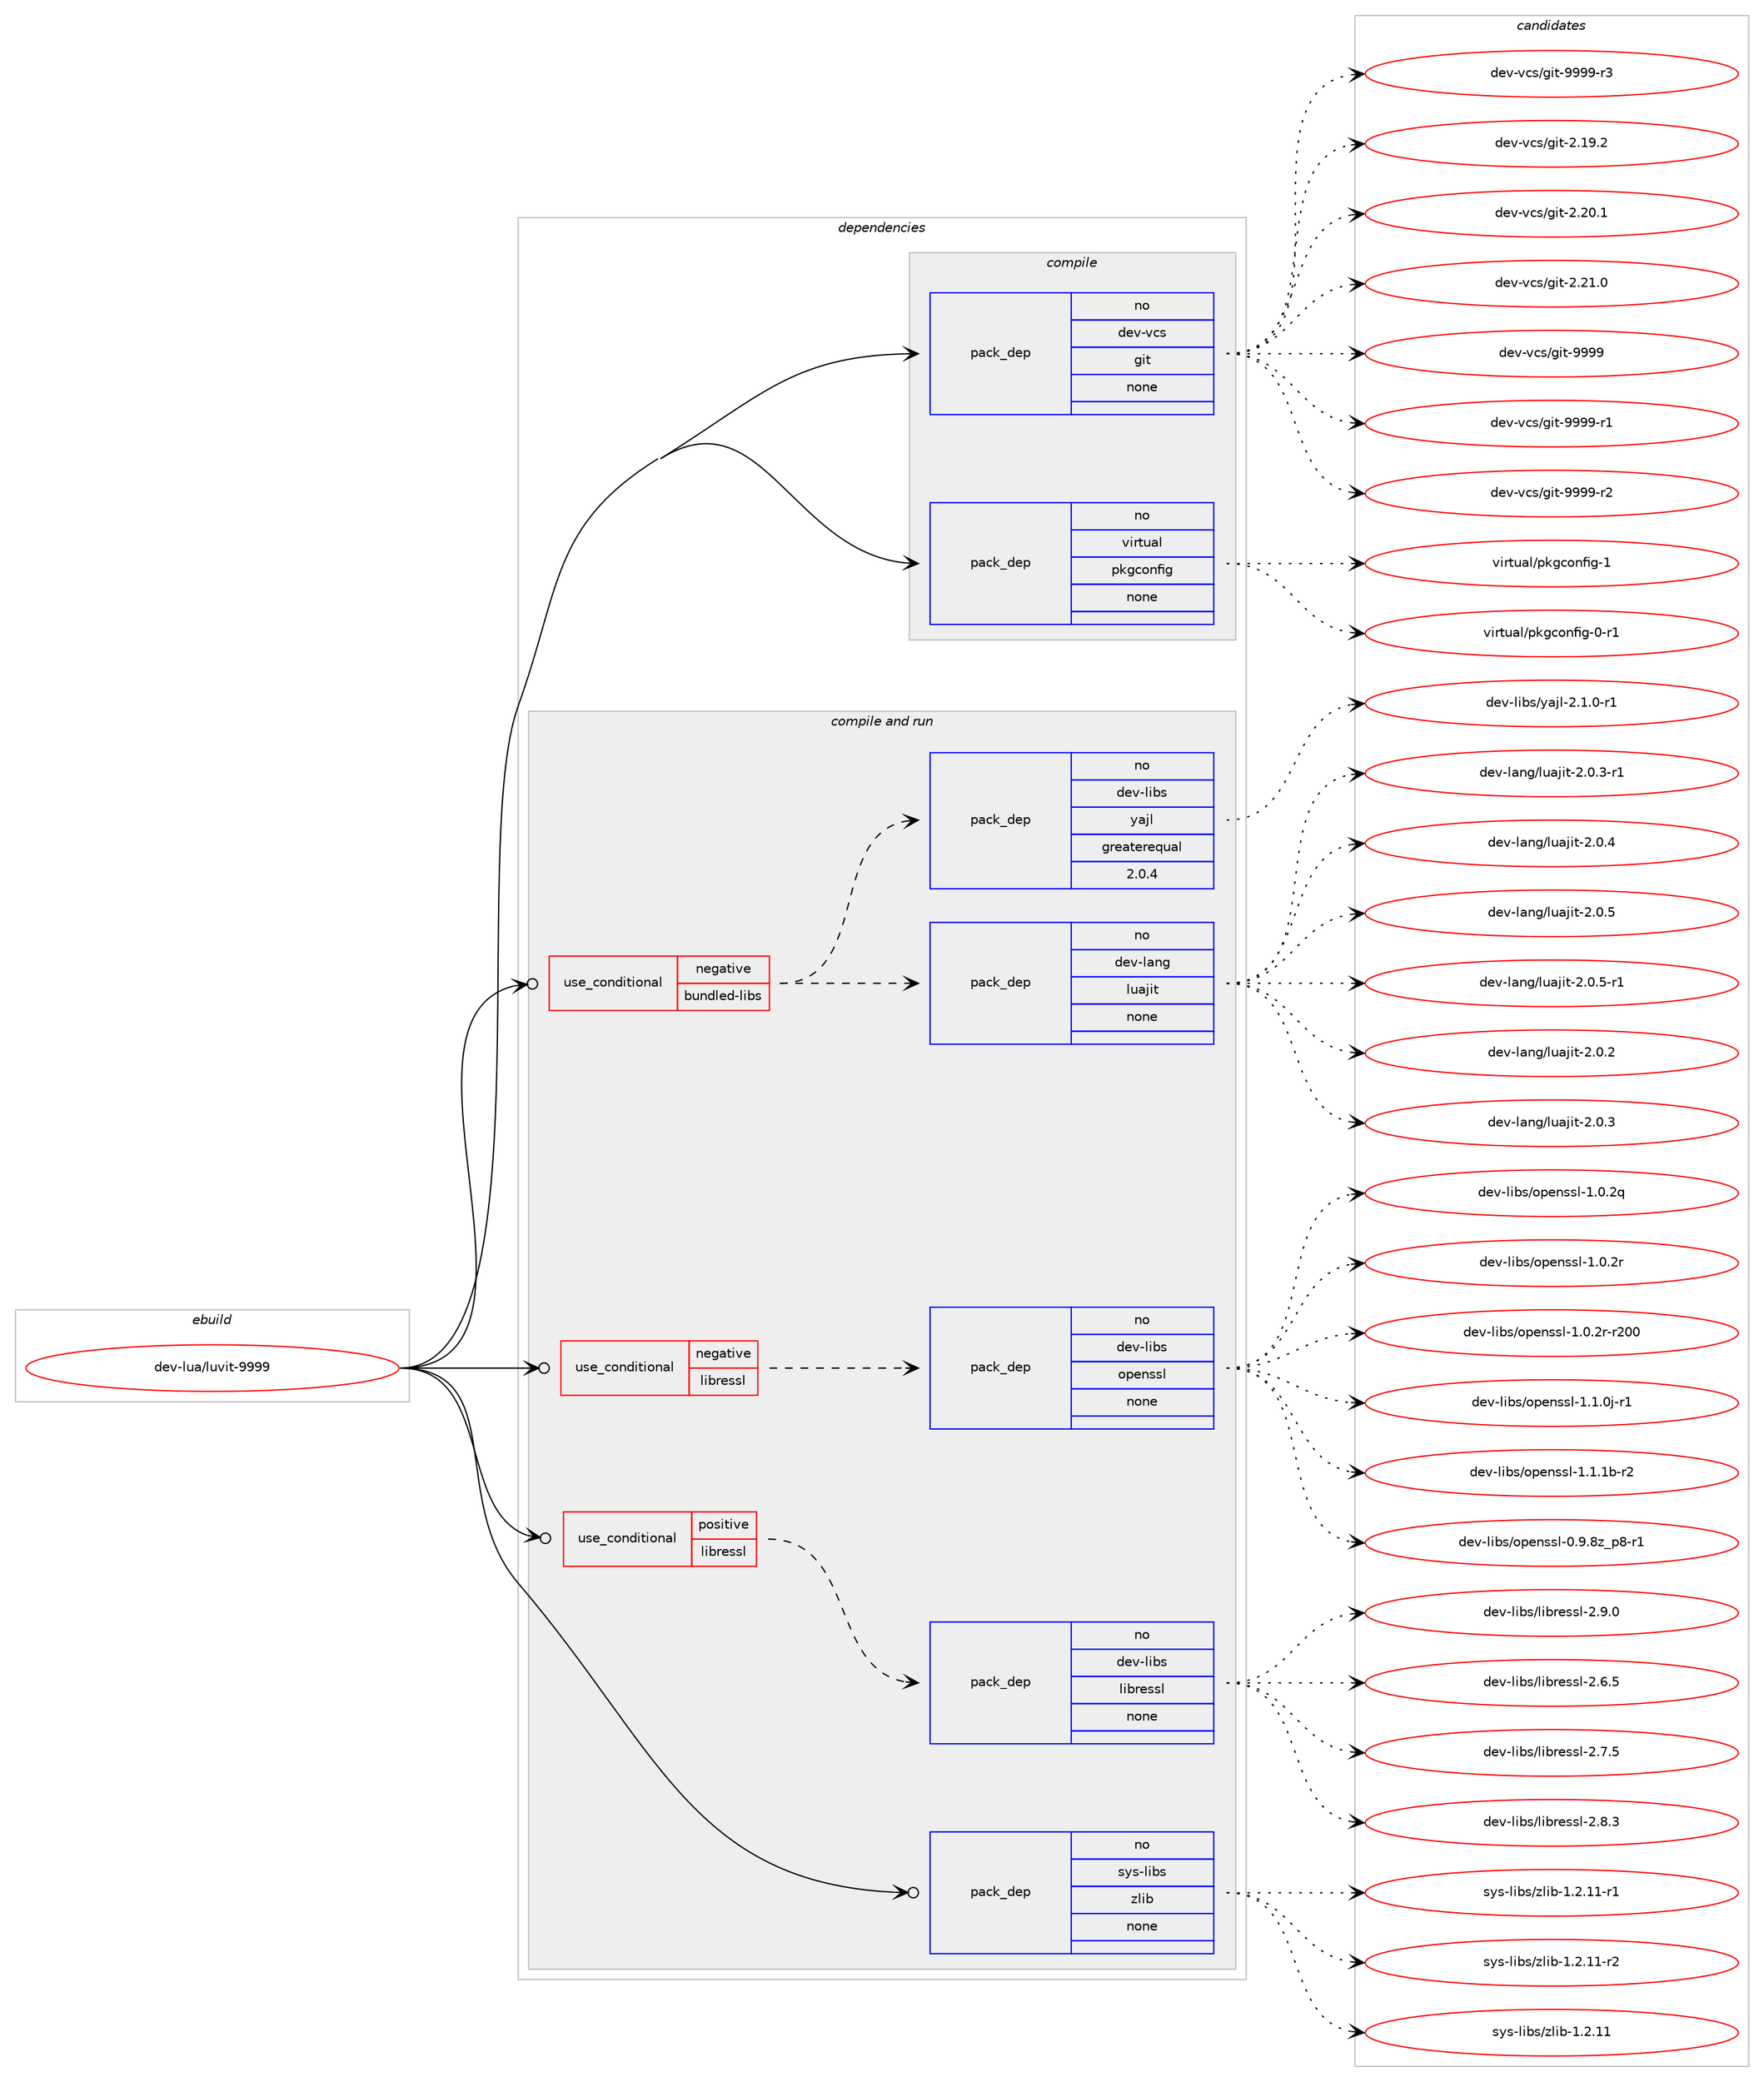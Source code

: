 digraph prolog {

# *************
# Graph options
# *************

newrank=true;
concentrate=true;
compound=true;
graph [rankdir=LR,fontname=Helvetica,fontsize=10,ranksep=1.5];#, ranksep=2.5, nodesep=0.2];
edge  [arrowhead=vee];
node  [fontname=Helvetica,fontsize=10];

# **********
# The ebuild
# **********

subgraph cluster_leftcol {
color=gray;
rank=same;
label=<<i>ebuild</i>>;
id [label="dev-lua/luvit-9999", color=red, width=4, href="../dev-lua/luvit-9999.svg"];
}

# ****************
# The dependencies
# ****************

subgraph cluster_midcol {
color=gray;
label=<<i>dependencies</i>>;
subgraph cluster_compile {
fillcolor="#eeeeee";
style=filled;
label=<<i>compile</i>>;
subgraph pack983402 {
dependency1373841 [label=<<TABLE BORDER="0" CELLBORDER="1" CELLSPACING="0" CELLPADDING="4" WIDTH="220"><TR><TD ROWSPAN="6" CELLPADDING="30">pack_dep</TD></TR><TR><TD WIDTH="110">no</TD></TR><TR><TD>dev-vcs</TD></TR><TR><TD>git</TD></TR><TR><TD>none</TD></TR><TR><TD></TD></TR></TABLE>>, shape=none, color=blue];
}
id:e -> dependency1373841:w [weight=20,style="solid",arrowhead="vee"];
subgraph pack983403 {
dependency1373842 [label=<<TABLE BORDER="0" CELLBORDER="1" CELLSPACING="0" CELLPADDING="4" WIDTH="220"><TR><TD ROWSPAN="6" CELLPADDING="30">pack_dep</TD></TR><TR><TD WIDTH="110">no</TD></TR><TR><TD>virtual</TD></TR><TR><TD>pkgconfig</TD></TR><TR><TD>none</TD></TR><TR><TD></TD></TR></TABLE>>, shape=none, color=blue];
}
id:e -> dependency1373842:w [weight=20,style="solid",arrowhead="vee"];
}
subgraph cluster_compileandrun {
fillcolor="#eeeeee";
style=filled;
label=<<i>compile and run</i>>;
subgraph cond367427 {
dependency1373843 [label=<<TABLE BORDER="0" CELLBORDER="1" CELLSPACING="0" CELLPADDING="4"><TR><TD ROWSPAN="3" CELLPADDING="10">use_conditional</TD></TR><TR><TD>negative</TD></TR><TR><TD>bundled-libs</TD></TR></TABLE>>, shape=none, color=red];
subgraph pack983404 {
dependency1373844 [label=<<TABLE BORDER="0" CELLBORDER="1" CELLSPACING="0" CELLPADDING="4" WIDTH="220"><TR><TD ROWSPAN="6" CELLPADDING="30">pack_dep</TD></TR><TR><TD WIDTH="110">no</TD></TR><TR><TD>dev-lang</TD></TR><TR><TD>luajit</TD></TR><TR><TD>none</TD></TR><TR><TD></TD></TR></TABLE>>, shape=none, color=blue];
}
dependency1373843:e -> dependency1373844:w [weight=20,style="dashed",arrowhead="vee"];
subgraph pack983405 {
dependency1373845 [label=<<TABLE BORDER="0" CELLBORDER="1" CELLSPACING="0" CELLPADDING="4" WIDTH="220"><TR><TD ROWSPAN="6" CELLPADDING="30">pack_dep</TD></TR><TR><TD WIDTH="110">no</TD></TR><TR><TD>dev-libs</TD></TR><TR><TD>yajl</TD></TR><TR><TD>greaterequal</TD></TR><TR><TD>2.0.4</TD></TR></TABLE>>, shape=none, color=blue];
}
dependency1373843:e -> dependency1373845:w [weight=20,style="dashed",arrowhead="vee"];
}
id:e -> dependency1373843:w [weight=20,style="solid",arrowhead="odotvee"];
subgraph cond367428 {
dependency1373846 [label=<<TABLE BORDER="0" CELLBORDER="1" CELLSPACING="0" CELLPADDING="4"><TR><TD ROWSPAN="3" CELLPADDING="10">use_conditional</TD></TR><TR><TD>negative</TD></TR><TR><TD>libressl</TD></TR></TABLE>>, shape=none, color=red];
subgraph pack983406 {
dependency1373847 [label=<<TABLE BORDER="0" CELLBORDER="1" CELLSPACING="0" CELLPADDING="4" WIDTH="220"><TR><TD ROWSPAN="6" CELLPADDING="30">pack_dep</TD></TR><TR><TD WIDTH="110">no</TD></TR><TR><TD>dev-libs</TD></TR><TR><TD>openssl</TD></TR><TR><TD>none</TD></TR><TR><TD></TD></TR></TABLE>>, shape=none, color=blue];
}
dependency1373846:e -> dependency1373847:w [weight=20,style="dashed",arrowhead="vee"];
}
id:e -> dependency1373846:w [weight=20,style="solid",arrowhead="odotvee"];
subgraph cond367429 {
dependency1373848 [label=<<TABLE BORDER="0" CELLBORDER="1" CELLSPACING="0" CELLPADDING="4"><TR><TD ROWSPAN="3" CELLPADDING="10">use_conditional</TD></TR><TR><TD>positive</TD></TR><TR><TD>libressl</TD></TR></TABLE>>, shape=none, color=red];
subgraph pack983407 {
dependency1373849 [label=<<TABLE BORDER="0" CELLBORDER="1" CELLSPACING="0" CELLPADDING="4" WIDTH="220"><TR><TD ROWSPAN="6" CELLPADDING="30">pack_dep</TD></TR><TR><TD WIDTH="110">no</TD></TR><TR><TD>dev-libs</TD></TR><TR><TD>libressl</TD></TR><TR><TD>none</TD></TR><TR><TD></TD></TR></TABLE>>, shape=none, color=blue];
}
dependency1373848:e -> dependency1373849:w [weight=20,style="dashed",arrowhead="vee"];
}
id:e -> dependency1373848:w [weight=20,style="solid",arrowhead="odotvee"];
subgraph pack983408 {
dependency1373850 [label=<<TABLE BORDER="0" CELLBORDER="1" CELLSPACING="0" CELLPADDING="4" WIDTH="220"><TR><TD ROWSPAN="6" CELLPADDING="30">pack_dep</TD></TR><TR><TD WIDTH="110">no</TD></TR><TR><TD>sys-libs</TD></TR><TR><TD>zlib</TD></TR><TR><TD>none</TD></TR><TR><TD></TD></TR></TABLE>>, shape=none, color=blue];
}
id:e -> dependency1373850:w [weight=20,style="solid",arrowhead="odotvee"];
}
subgraph cluster_run {
fillcolor="#eeeeee";
style=filled;
label=<<i>run</i>>;
}
}

# **************
# The candidates
# **************

subgraph cluster_choices {
rank=same;
color=gray;
label=<<i>candidates</i>>;

subgraph choice983402 {
color=black;
nodesep=1;
choice10010111845118991154710310511645504649574650 [label="dev-vcs/git-2.19.2", color=red, width=4,href="../dev-vcs/git-2.19.2.svg"];
choice10010111845118991154710310511645504650484649 [label="dev-vcs/git-2.20.1", color=red, width=4,href="../dev-vcs/git-2.20.1.svg"];
choice10010111845118991154710310511645504650494648 [label="dev-vcs/git-2.21.0", color=red, width=4,href="../dev-vcs/git-2.21.0.svg"];
choice1001011184511899115471031051164557575757 [label="dev-vcs/git-9999", color=red, width=4,href="../dev-vcs/git-9999.svg"];
choice10010111845118991154710310511645575757574511449 [label="dev-vcs/git-9999-r1", color=red, width=4,href="../dev-vcs/git-9999-r1.svg"];
choice10010111845118991154710310511645575757574511450 [label="dev-vcs/git-9999-r2", color=red, width=4,href="../dev-vcs/git-9999-r2.svg"];
choice10010111845118991154710310511645575757574511451 [label="dev-vcs/git-9999-r3", color=red, width=4,href="../dev-vcs/git-9999-r3.svg"];
dependency1373841:e -> choice10010111845118991154710310511645504649574650:w [style=dotted,weight="100"];
dependency1373841:e -> choice10010111845118991154710310511645504650484649:w [style=dotted,weight="100"];
dependency1373841:e -> choice10010111845118991154710310511645504650494648:w [style=dotted,weight="100"];
dependency1373841:e -> choice1001011184511899115471031051164557575757:w [style=dotted,weight="100"];
dependency1373841:e -> choice10010111845118991154710310511645575757574511449:w [style=dotted,weight="100"];
dependency1373841:e -> choice10010111845118991154710310511645575757574511450:w [style=dotted,weight="100"];
dependency1373841:e -> choice10010111845118991154710310511645575757574511451:w [style=dotted,weight="100"];
}
subgraph choice983403 {
color=black;
nodesep=1;
choice11810511411611797108471121071039911111010210510345484511449 [label="virtual/pkgconfig-0-r1", color=red, width=4,href="../virtual/pkgconfig-0-r1.svg"];
choice1181051141161179710847112107103991111101021051034549 [label="virtual/pkgconfig-1", color=red, width=4,href="../virtual/pkgconfig-1.svg"];
dependency1373842:e -> choice11810511411611797108471121071039911111010210510345484511449:w [style=dotted,weight="100"];
dependency1373842:e -> choice1181051141161179710847112107103991111101021051034549:w [style=dotted,weight="100"];
}
subgraph choice983404 {
color=black;
nodesep=1;
choice10010111845108971101034710811797106105116455046484650 [label="dev-lang/luajit-2.0.2", color=red, width=4,href="../dev-lang/luajit-2.0.2.svg"];
choice10010111845108971101034710811797106105116455046484651 [label="dev-lang/luajit-2.0.3", color=red, width=4,href="../dev-lang/luajit-2.0.3.svg"];
choice100101118451089711010347108117971061051164550464846514511449 [label="dev-lang/luajit-2.0.3-r1", color=red, width=4,href="../dev-lang/luajit-2.0.3-r1.svg"];
choice10010111845108971101034710811797106105116455046484652 [label="dev-lang/luajit-2.0.4", color=red, width=4,href="../dev-lang/luajit-2.0.4.svg"];
choice10010111845108971101034710811797106105116455046484653 [label="dev-lang/luajit-2.0.5", color=red, width=4,href="../dev-lang/luajit-2.0.5.svg"];
choice100101118451089711010347108117971061051164550464846534511449 [label="dev-lang/luajit-2.0.5-r1", color=red, width=4,href="../dev-lang/luajit-2.0.5-r1.svg"];
dependency1373844:e -> choice10010111845108971101034710811797106105116455046484650:w [style=dotted,weight="100"];
dependency1373844:e -> choice10010111845108971101034710811797106105116455046484651:w [style=dotted,weight="100"];
dependency1373844:e -> choice100101118451089711010347108117971061051164550464846514511449:w [style=dotted,weight="100"];
dependency1373844:e -> choice10010111845108971101034710811797106105116455046484652:w [style=dotted,weight="100"];
dependency1373844:e -> choice10010111845108971101034710811797106105116455046484653:w [style=dotted,weight="100"];
dependency1373844:e -> choice100101118451089711010347108117971061051164550464846534511449:w [style=dotted,weight="100"];
}
subgraph choice983405 {
color=black;
nodesep=1;
choice100101118451081059811547121971061084550464946484511449 [label="dev-libs/yajl-2.1.0-r1", color=red, width=4,href="../dev-libs/yajl-2.1.0-r1.svg"];
dependency1373845:e -> choice100101118451081059811547121971061084550464946484511449:w [style=dotted,weight="100"];
}
subgraph choice983406 {
color=black;
nodesep=1;
choice10010111845108105981154711111210111011511510845484657465612295112564511449 [label="dev-libs/openssl-0.9.8z_p8-r1", color=red, width=4,href="../dev-libs/openssl-0.9.8z_p8-r1.svg"];
choice100101118451081059811547111112101110115115108454946484650113 [label="dev-libs/openssl-1.0.2q", color=red, width=4,href="../dev-libs/openssl-1.0.2q.svg"];
choice100101118451081059811547111112101110115115108454946484650114 [label="dev-libs/openssl-1.0.2r", color=red, width=4,href="../dev-libs/openssl-1.0.2r.svg"];
choice10010111845108105981154711111210111011511510845494648465011445114504848 [label="dev-libs/openssl-1.0.2r-r200", color=red, width=4,href="../dev-libs/openssl-1.0.2r-r200.svg"];
choice1001011184510810598115471111121011101151151084549464946481064511449 [label="dev-libs/openssl-1.1.0j-r1", color=red, width=4,href="../dev-libs/openssl-1.1.0j-r1.svg"];
choice100101118451081059811547111112101110115115108454946494649984511450 [label="dev-libs/openssl-1.1.1b-r2", color=red, width=4,href="../dev-libs/openssl-1.1.1b-r2.svg"];
dependency1373847:e -> choice10010111845108105981154711111210111011511510845484657465612295112564511449:w [style=dotted,weight="100"];
dependency1373847:e -> choice100101118451081059811547111112101110115115108454946484650113:w [style=dotted,weight="100"];
dependency1373847:e -> choice100101118451081059811547111112101110115115108454946484650114:w [style=dotted,weight="100"];
dependency1373847:e -> choice10010111845108105981154711111210111011511510845494648465011445114504848:w [style=dotted,weight="100"];
dependency1373847:e -> choice1001011184510810598115471111121011101151151084549464946481064511449:w [style=dotted,weight="100"];
dependency1373847:e -> choice100101118451081059811547111112101110115115108454946494649984511450:w [style=dotted,weight="100"];
}
subgraph choice983407 {
color=black;
nodesep=1;
choice10010111845108105981154710810598114101115115108455046544653 [label="dev-libs/libressl-2.6.5", color=red, width=4,href="../dev-libs/libressl-2.6.5.svg"];
choice10010111845108105981154710810598114101115115108455046554653 [label="dev-libs/libressl-2.7.5", color=red, width=4,href="../dev-libs/libressl-2.7.5.svg"];
choice10010111845108105981154710810598114101115115108455046564651 [label="dev-libs/libressl-2.8.3", color=red, width=4,href="../dev-libs/libressl-2.8.3.svg"];
choice10010111845108105981154710810598114101115115108455046574648 [label="dev-libs/libressl-2.9.0", color=red, width=4,href="../dev-libs/libressl-2.9.0.svg"];
dependency1373849:e -> choice10010111845108105981154710810598114101115115108455046544653:w [style=dotted,weight="100"];
dependency1373849:e -> choice10010111845108105981154710810598114101115115108455046554653:w [style=dotted,weight="100"];
dependency1373849:e -> choice10010111845108105981154710810598114101115115108455046564651:w [style=dotted,weight="100"];
dependency1373849:e -> choice10010111845108105981154710810598114101115115108455046574648:w [style=dotted,weight="100"];
}
subgraph choice983408 {
color=black;
nodesep=1;
choice1151211154510810598115471221081059845494650464949 [label="sys-libs/zlib-1.2.11", color=red, width=4,href="../sys-libs/zlib-1.2.11.svg"];
choice11512111545108105981154712210810598454946504649494511449 [label="sys-libs/zlib-1.2.11-r1", color=red, width=4,href="../sys-libs/zlib-1.2.11-r1.svg"];
choice11512111545108105981154712210810598454946504649494511450 [label="sys-libs/zlib-1.2.11-r2", color=red, width=4,href="../sys-libs/zlib-1.2.11-r2.svg"];
dependency1373850:e -> choice1151211154510810598115471221081059845494650464949:w [style=dotted,weight="100"];
dependency1373850:e -> choice11512111545108105981154712210810598454946504649494511449:w [style=dotted,weight="100"];
dependency1373850:e -> choice11512111545108105981154712210810598454946504649494511450:w [style=dotted,weight="100"];
}
}

}
